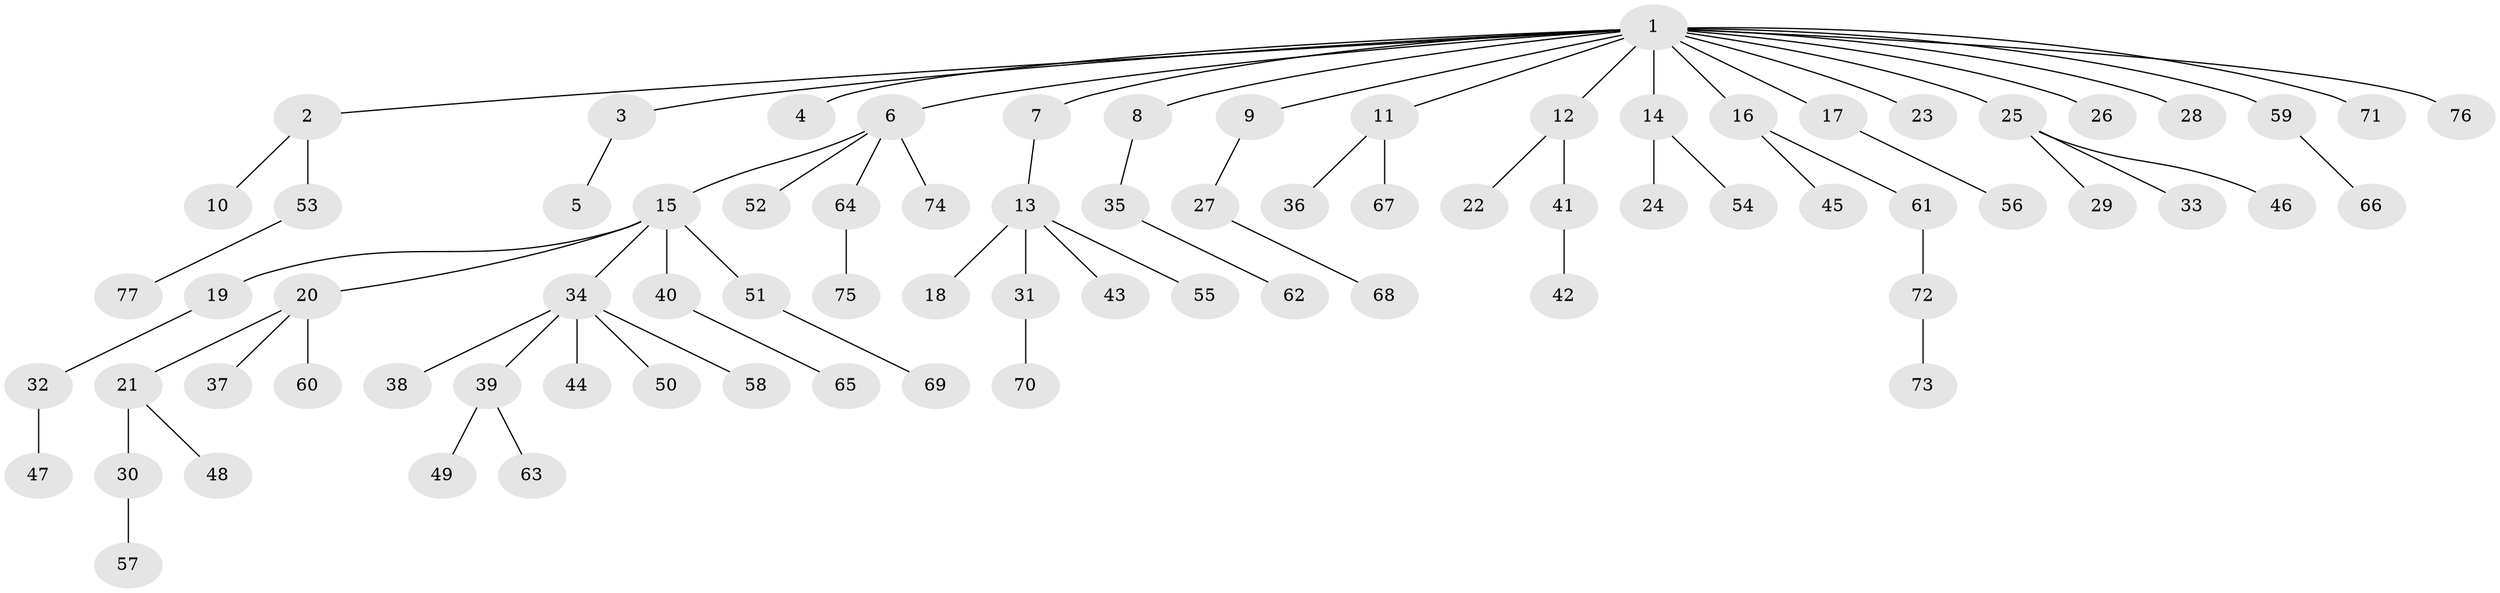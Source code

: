 // Generated by graph-tools (version 1.1) at 2025/25/03/09/25 03:25:58]
// undirected, 77 vertices, 76 edges
graph export_dot {
graph [start="1"]
  node [color=gray90,style=filled];
  1;
  2;
  3;
  4;
  5;
  6;
  7;
  8;
  9;
  10;
  11;
  12;
  13;
  14;
  15;
  16;
  17;
  18;
  19;
  20;
  21;
  22;
  23;
  24;
  25;
  26;
  27;
  28;
  29;
  30;
  31;
  32;
  33;
  34;
  35;
  36;
  37;
  38;
  39;
  40;
  41;
  42;
  43;
  44;
  45;
  46;
  47;
  48;
  49;
  50;
  51;
  52;
  53;
  54;
  55;
  56;
  57;
  58;
  59;
  60;
  61;
  62;
  63;
  64;
  65;
  66;
  67;
  68;
  69;
  70;
  71;
  72;
  73;
  74;
  75;
  76;
  77;
  1 -- 2;
  1 -- 3;
  1 -- 4;
  1 -- 6;
  1 -- 7;
  1 -- 8;
  1 -- 9;
  1 -- 11;
  1 -- 12;
  1 -- 14;
  1 -- 16;
  1 -- 17;
  1 -- 23;
  1 -- 25;
  1 -- 26;
  1 -- 28;
  1 -- 59;
  1 -- 71;
  1 -- 76;
  2 -- 10;
  2 -- 53;
  3 -- 5;
  6 -- 15;
  6 -- 52;
  6 -- 64;
  6 -- 74;
  7 -- 13;
  8 -- 35;
  9 -- 27;
  11 -- 36;
  11 -- 67;
  12 -- 22;
  12 -- 41;
  13 -- 18;
  13 -- 31;
  13 -- 43;
  13 -- 55;
  14 -- 24;
  14 -- 54;
  15 -- 19;
  15 -- 20;
  15 -- 34;
  15 -- 40;
  15 -- 51;
  16 -- 45;
  16 -- 61;
  17 -- 56;
  19 -- 32;
  20 -- 21;
  20 -- 37;
  20 -- 60;
  21 -- 30;
  21 -- 48;
  25 -- 29;
  25 -- 33;
  25 -- 46;
  27 -- 68;
  30 -- 57;
  31 -- 70;
  32 -- 47;
  34 -- 38;
  34 -- 39;
  34 -- 44;
  34 -- 50;
  34 -- 58;
  35 -- 62;
  39 -- 49;
  39 -- 63;
  40 -- 65;
  41 -- 42;
  51 -- 69;
  53 -- 77;
  59 -- 66;
  61 -- 72;
  64 -- 75;
  72 -- 73;
}
